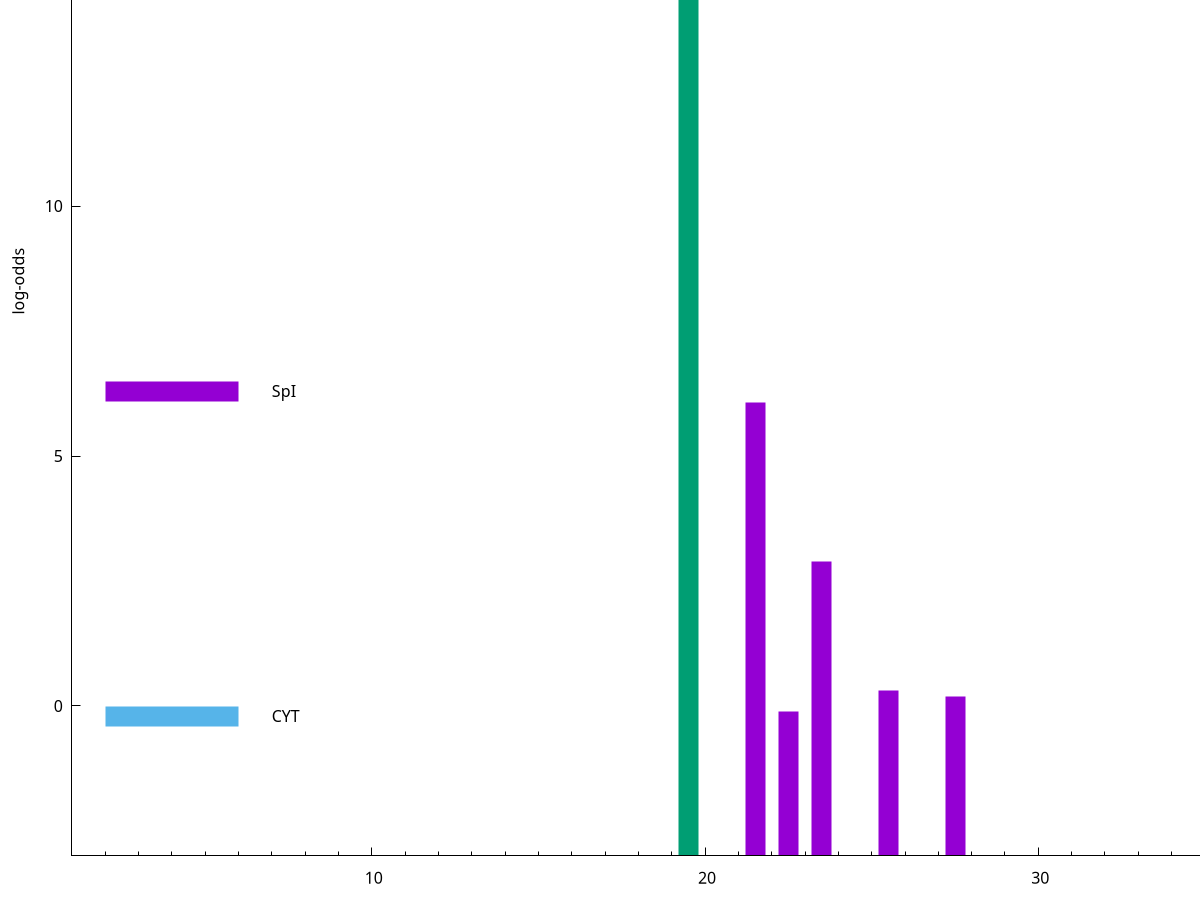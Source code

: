 set title "LipoP predictions for SRR5666568.gff"
set size 2., 1.4
set xrange [1:70] 
set mxtics 10
set yrange [-3:20]
set y2range [0:23]
set ylabel "log-odds"
set term postscript eps color solid "Helvetica" 30
set output "SRR5666568.gff658.eps"
set arrow from 2,16.5378 to 6,16.5378 nohead lt 2 lw 20
set label "SpII" at 7,16.5378
set arrow from 2,6.30097 to 6,6.30097 nohead lt 1 lw 20
set label "SpI" at 7,6.30097
set arrow from 2,-0.200913 to 6,-0.200913 nohead lt 3 lw 20
set label "CYT" at 7,-0.200913
set arrow from 2,16.5378 to 6,16.5378 nohead lt 2 lw 20
set label "SpII" at 7,16.5378
# NOTE: The scores below are the log-odds scores with the threshold
# NOTE: subtracted (a hack to make gnuplot make the histogram all
# NOTE: look nice).
plot "-" axes x1y2 title "" with impulses lt 2 lw 20, "-" axes x1y2 title "" with impulses lt 1 lw 20
19.500000 19.537800
e
21.500000 9.079940
23.500000 5.897420
25.500000 3.308914
27.500000 3.194018
22.500000 2.886079
e
exit
